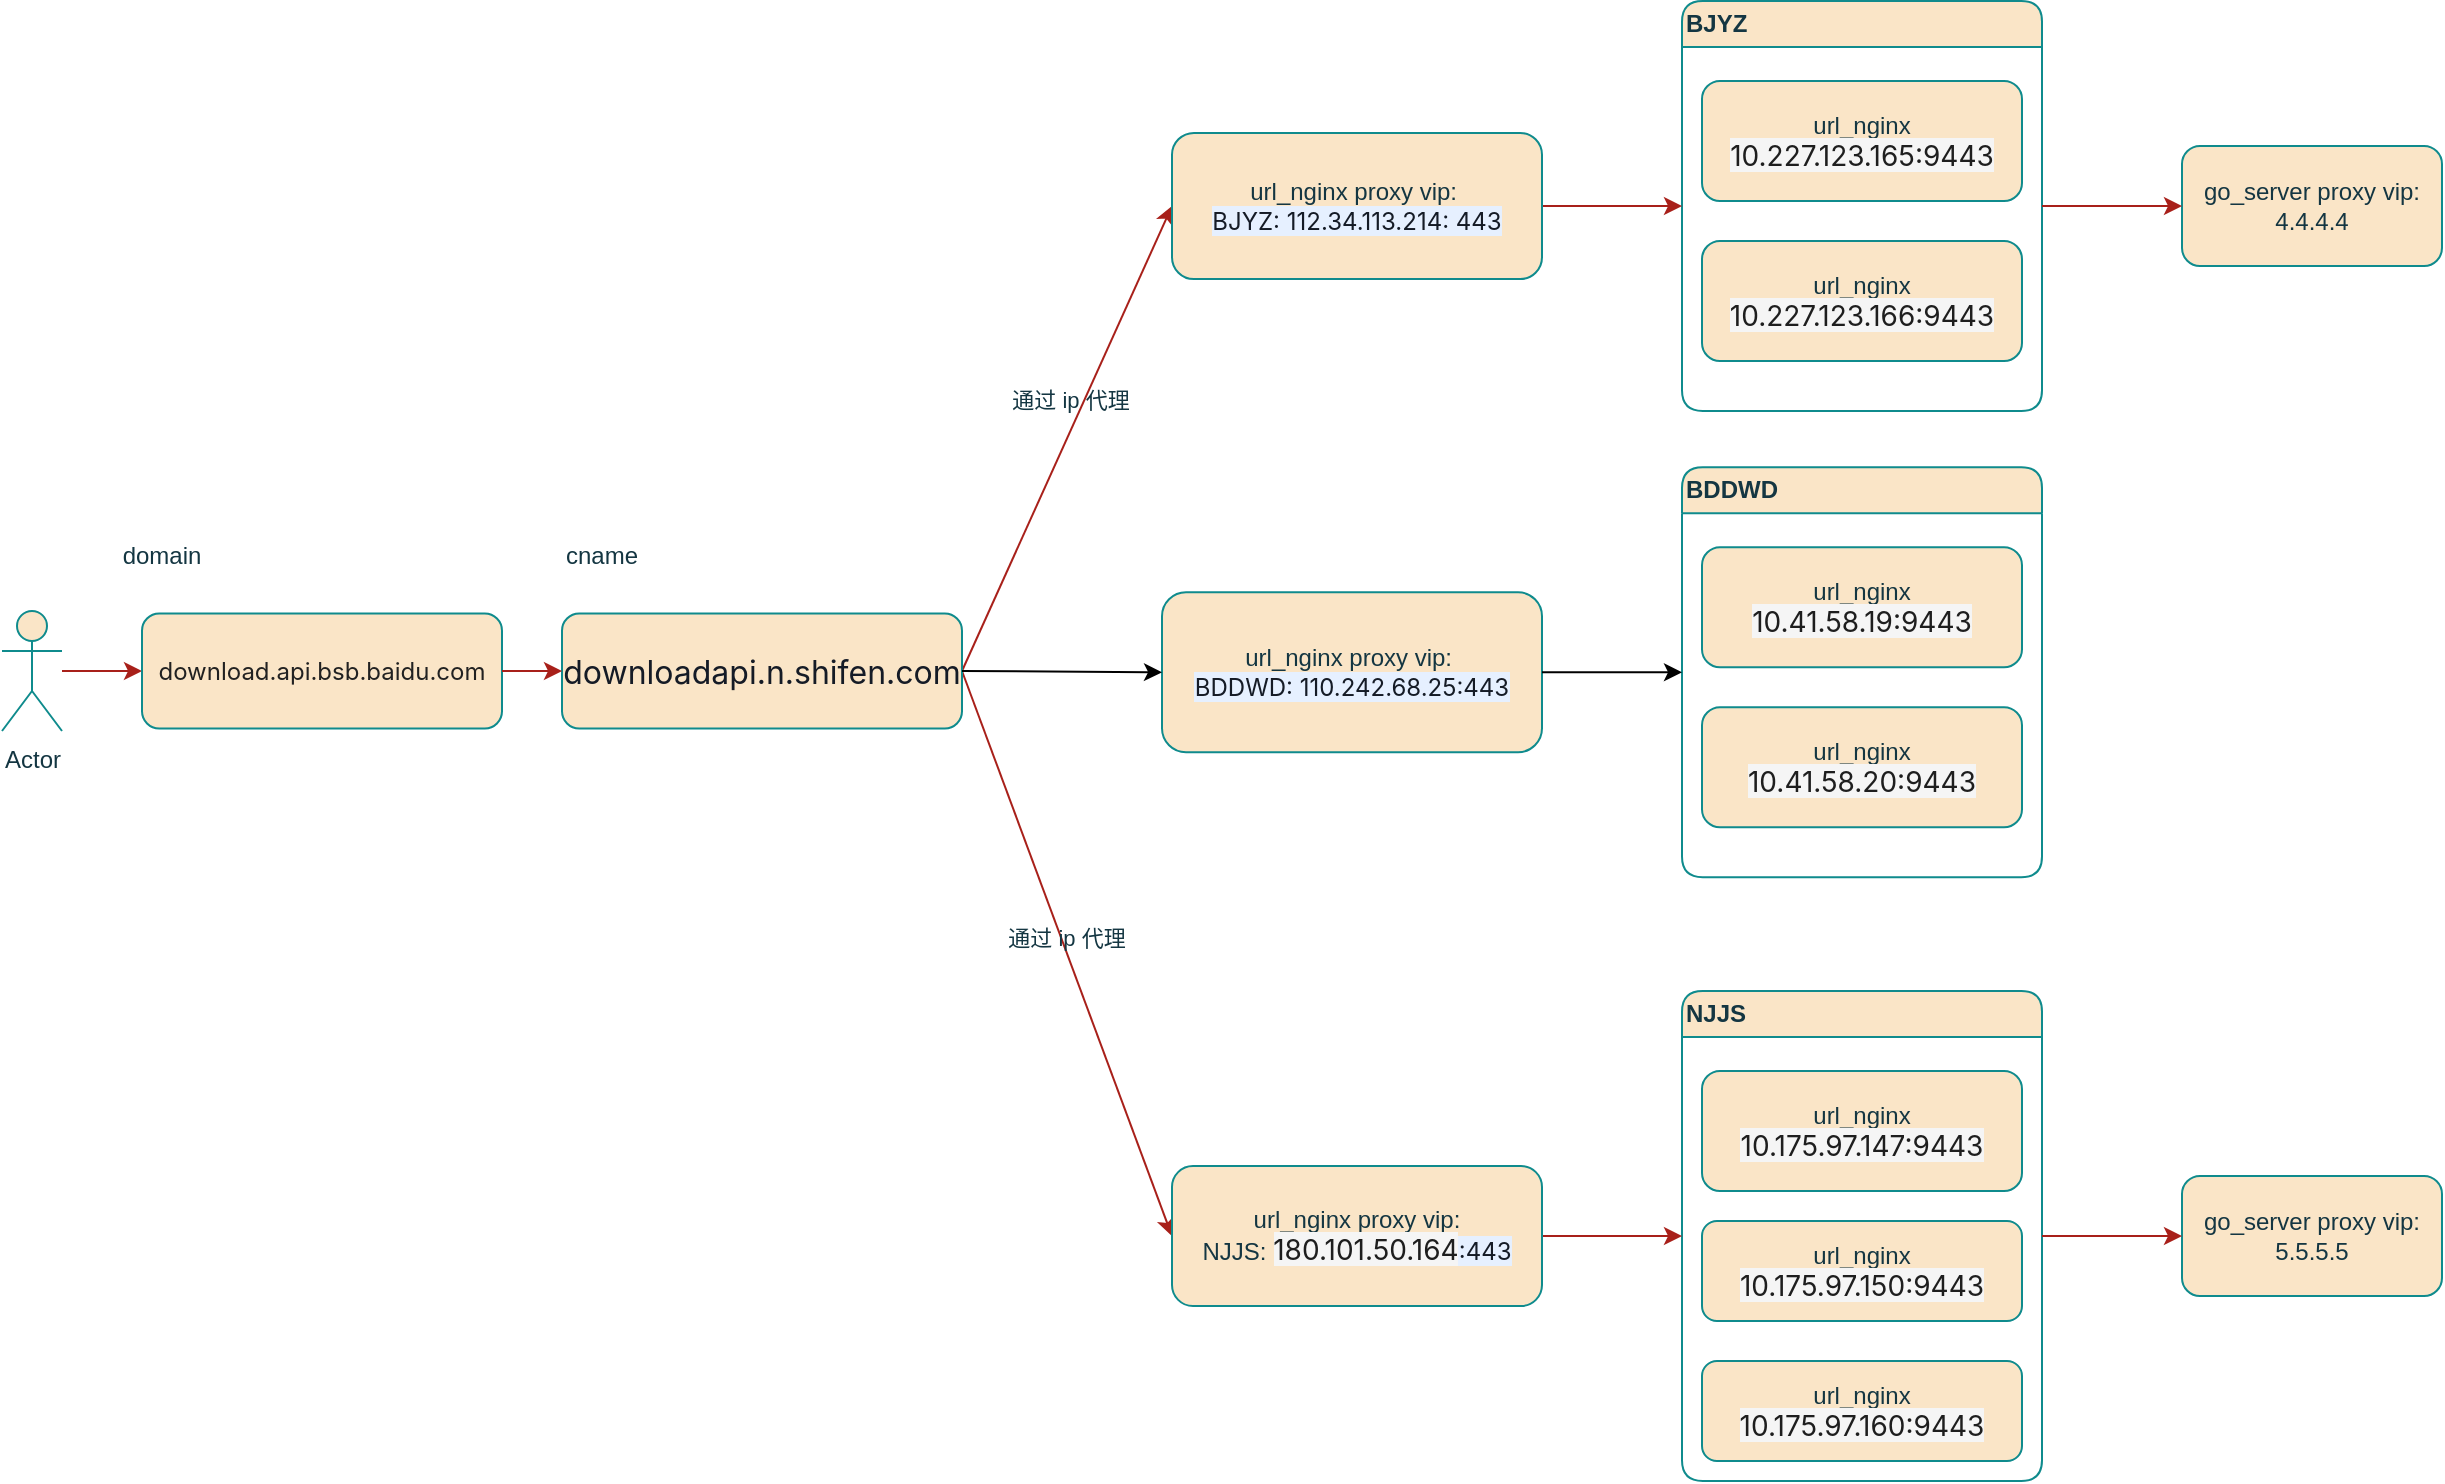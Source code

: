 <mxfile version="24.7.17">
  <diagram name="第 1 页" id="a8IFIMQ_GZ5A4tOtRfXz">
    <mxGraphModel dx="1194" dy="755" grid="1" gridSize="10" guides="1" tooltips="1" connect="1" arrows="1" fold="1" page="1" pageScale="1" pageWidth="3300" pageHeight="4681" math="0" shadow="0">
      <root>
        <mxCell id="0" />
        <mxCell id="1" parent="0" />
        <mxCell id="jn2VYIsVmCKofuJKfp-f-1" style="edgeStyle=orthogonalEdgeStyle;rounded=1;orthogonalLoop=1;jettySize=auto;html=1;entryX=0;entryY=0.5;entryDx=0;entryDy=0;labelBackgroundColor=none;strokeColor=#A8201A;fontColor=default;" edge="1" parent="1" source="jn2VYIsVmCKofuJKfp-f-2" target="jn2VYIsVmCKofuJKfp-f-3">
          <mxGeometry relative="1" as="geometry" />
        </mxCell>
        <mxCell id="jn2VYIsVmCKofuJKfp-f-2" value="Actor" style="shape=umlActor;verticalLabelPosition=bottom;verticalAlign=top;html=1;outlineConnect=0;rounded=1;labelBackgroundColor=none;fillColor=#FAE5C7;strokeColor=#0F8B8D;fontColor=#143642;" vertex="1" parent="1">
          <mxGeometry x="60" y="382.5" width="30" height="60" as="geometry" />
        </mxCell>
        <mxCell id="jn2VYIsVmCKofuJKfp-f-3" value="&lt;div style=&quot;text-align: left;&quot;&gt;&lt;span style=&quot;background-color: initial; white-space-collapse: preserve;&quot;&gt;&lt;font face=&quot;Inter, system-ui, -apple-system, system-ui, Segoe UI, Roboto, Oxygen, Ubuntu, Cantarell, Fira Sans, Droid Sans, Helvetica, Arial, sans-serif&quot; color=&quot;#212121&quot;&gt;download.api.bsb.baidu.com&lt;/font&gt;&lt;/span&gt;&lt;/div&gt;" style="rounded=1;whiteSpace=wrap;html=1;labelBackgroundColor=none;fillColor=#FAE5C7;strokeColor=#0F8B8D;fontColor=#143642;" vertex="1" parent="1">
          <mxGeometry x="130" y="383.75" width="180" height="57.5" as="geometry" />
        </mxCell>
        <mxCell id="jn2VYIsVmCKofuJKfp-f-4" value="NJJS" style="swimlane;whiteSpace=wrap;html=1;align=left;rounded=1;labelBackgroundColor=none;fillColor=#FAE5C7;strokeColor=#0F8B8D;fontColor=#143642;" vertex="1" parent="1">
          <mxGeometry x="900" y="572.5" width="180" height="245" as="geometry" />
        </mxCell>
        <mxCell id="jn2VYIsVmCKofuJKfp-f-5" value="url_nginx&lt;div&gt;&lt;span style=&quot;color: rgba(0, 0, 0, 0.88); font-family: -apple-system, &amp;quot;system-ui&amp;quot;, &amp;quot;Segoe UI&amp;quot;, Roboto, &amp;quot;Helvetica Neue&amp;quot;, Arial, &amp;quot;Noto Sans&amp;quot;, sans-serif, &amp;quot;Apple Color Emoji&amp;quot;, &amp;quot;Segoe UI Emoji&amp;quot;, &amp;quot;Segoe UI Symbol&amp;quot;, &amp;quot;Noto Color Emoji&amp;quot;; font-size: 14px; text-align: start; background-color: rgb(245, 245, 245);&quot;&gt;10.175.97.147:9443&lt;/span&gt;&lt;br&gt;&lt;/div&gt;" style="rounded=1;whiteSpace=wrap;html=1;labelBackgroundColor=none;fillColor=#FAE5C7;strokeColor=#0F8B8D;fontColor=#143642;" vertex="1" parent="jn2VYIsVmCKofuJKfp-f-4">
          <mxGeometry x="10" y="40" width="160" height="60" as="geometry" />
        </mxCell>
        <mxCell id="jn2VYIsVmCKofuJKfp-f-6" value="url_nginx&lt;div&gt;&lt;span style=&quot;color: rgba(0, 0, 0, 0.88); font-family: -apple-system, &amp;quot;system-ui&amp;quot;, &amp;quot;Segoe UI&amp;quot;, Roboto, &amp;quot;Helvetica Neue&amp;quot;, Arial, &amp;quot;Noto Sans&amp;quot;, sans-serif, &amp;quot;Apple Color Emoji&amp;quot;, &amp;quot;Segoe UI Emoji&amp;quot;, &amp;quot;Segoe UI Symbol&amp;quot;, &amp;quot;Noto Color Emoji&amp;quot;; font-size: 14px; text-align: start; background-color: rgb(245, 245, 245);&quot;&gt;10.175.97.150:9443&lt;/span&gt;&lt;br&gt;&lt;/div&gt;" style="rounded=1;whiteSpace=wrap;html=1;labelBackgroundColor=none;fillColor=#FAE5C7;strokeColor=#0F8B8D;fontColor=#143642;" vertex="1" parent="jn2VYIsVmCKofuJKfp-f-4">
          <mxGeometry x="10" y="115" width="160" height="50" as="geometry" />
        </mxCell>
        <mxCell id="jn2VYIsVmCKofuJKfp-f-7" value="url_nginx&lt;div&gt;&lt;span style=&quot;color: rgba(0, 0, 0, 0.88); font-family: -apple-system, &amp;quot;system-ui&amp;quot;, &amp;quot;Segoe UI&amp;quot;, Roboto, &amp;quot;Helvetica Neue&amp;quot;, Arial, &amp;quot;Noto Sans&amp;quot;, sans-serif, &amp;quot;Apple Color Emoji&amp;quot;, &amp;quot;Segoe UI Emoji&amp;quot;, &amp;quot;Segoe UI Symbol&amp;quot;, &amp;quot;Noto Color Emoji&amp;quot;; font-size: 14px; text-align: start; background-color: rgb(245, 245, 245);&quot;&gt;10.175.97.160:9443&lt;/span&gt;&lt;br&gt;&lt;/div&gt;" style="rounded=1;whiteSpace=wrap;html=1;labelBackgroundColor=none;fillColor=#FAE5C7;strokeColor=#0F8B8D;fontColor=#143642;" vertex="1" parent="jn2VYIsVmCKofuJKfp-f-4">
          <mxGeometry x="10" y="185" width="160" height="50" as="geometry" />
        </mxCell>
        <mxCell id="jn2VYIsVmCKofuJKfp-f-11" value="BJYZ" style="swimlane;whiteSpace=wrap;html=1;align=left;rounded=1;labelBackgroundColor=none;fillColor=#FAE5C7;strokeColor=#0F8B8D;fontColor=#143642;" vertex="1" parent="1">
          <mxGeometry x="900" y="77.5" width="180" height="205" as="geometry">
            <mxRectangle x="640" y="90" width="130" height="30" as="alternateBounds" />
          </mxGeometry>
        </mxCell>
        <mxCell id="jn2VYIsVmCKofuJKfp-f-12" value="url_nginx&lt;div&gt;&lt;span style=&quot;color: rgba(0, 0, 0, 0.88); font-family: -apple-system, &amp;quot;system-ui&amp;quot;, &amp;quot;Segoe UI&amp;quot;, Roboto, &amp;quot;Helvetica Neue&amp;quot;, Arial, &amp;quot;Noto Sans&amp;quot;, sans-serif, &amp;quot;Apple Color Emoji&amp;quot;, &amp;quot;Segoe UI Emoji&amp;quot;, &amp;quot;Segoe UI Symbol&amp;quot;, &amp;quot;Noto Color Emoji&amp;quot;; font-size: 14px; text-align: start; background-color: rgb(245, 245, 245);&quot;&gt;10.227.123.165:9443&lt;/span&gt;&lt;/div&gt;" style="rounded=1;whiteSpace=wrap;html=1;labelBackgroundColor=none;fillColor=#FAE5C7;strokeColor=#0F8B8D;fontColor=#143642;" vertex="1" parent="jn2VYIsVmCKofuJKfp-f-11">
          <mxGeometry x="10" y="40" width="160" height="60" as="geometry" />
        </mxCell>
        <mxCell id="jn2VYIsVmCKofuJKfp-f-13" value="url_nginx&lt;div&gt;&lt;span style=&quot;color: rgba(0, 0, 0, 0.88); font-family: -apple-system, &amp;quot;system-ui&amp;quot;, &amp;quot;Segoe UI&amp;quot;, Roboto, &amp;quot;Helvetica Neue&amp;quot;, Arial, &amp;quot;Noto Sans&amp;quot;, sans-serif, &amp;quot;Apple Color Emoji&amp;quot;, &amp;quot;Segoe UI Emoji&amp;quot;, &amp;quot;Segoe UI Symbol&amp;quot;, &amp;quot;Noto Color Emoji&amp;quot;; font-size: 14px; text-align: start; background-color: rgb(245, 245, 245);&quot;&gt;10.227.123.166:9443&lt;/span&gt;&lt;br&gt;&lt;/div&gt;" style="rounded=1;whiteSpace=wrap;html=1;labelBackgroundColor=none;fillColor=#FAE5C7;strokeColor=#0F8B8D;fontColor=#143642;" vertex="1" parent="jn2VYIsVmCKofuJKfp-f-11">
          <mxGeometry x="10" y="120" width="160" height="60" as="geometry" />
        </mxCell>
        <mxCell id="jn2VYIsVmCKofuJKfp-f-14" value="" style="endArrow=classic;html=1;rounded=1;exitX=1;exitY=0.5;exitDx=0;exitDy=0;entryX=0;entryY=0.5;entryDx=0;entryDy=0;labelBackgroundColor=none;strokeColor=#A8201A;fontColor=default;" edge="1" parent="1" source="jn2VYIsVmCKofuJKfp-f-47" target="jn2VYIsVmCKofuJKfp-f-25">
          <mxGeometry width="50" height="50" relative="1" as="geometry">
            <mxPoint x="510" y="560" as="sourcePoint" />
            <mxPoint x="800" y="340" as="targetPoint" />
          </mxGeometry>
        </mxCell>
        <mxCell id="jn2VYIsVmCKofuJKfp-f-15" value="通过 ip 代理" style="edgeLabel;html=1;align=center;verticalAlign=middle;resizable=0;points=[];rounded=1;labelBackgroundColor=none;fontColor=#143642;" vertex="1" connectable="0" parent="jn2VYIsVmCKofuJKfp-f-14">
          <mxGeometry x="-0.06" y="1" relative="1" as="geometry">
            <mxPoint x="5" y="-26" as="offset" />
          </mxGeometry>
        </mxCell>
        <mxCell id="jn2VYIsVmCKofuJKfp-f-16" value="" style="endArrow=classic;html=1;rounded=1;entryX=0;entryY=0.5;entryDx=0;entryDy=0;exitX=1;exitY=0.5;exitDx=0;exitDy=0;labelBackgroundColor=none;strokeColor=#A8201A;fontColor=default;" edge="1" parent="1" source="jn2VYIsVmCKofuJKfp-f-47" target="jn2VYIsVmCKofuJKfp-f-27">
          <mxGeometry width="50" height="50" relative="1" as="geometry">
            <mxPoint x="480" y="410" as="sourcePoint" />
            <mxPoint x="890" y="400" as="targetPoint" />
          </mxGeometry>
        </mxCell>
        <mxCell id="jn2VYIsVmCKofuJKfp-f-17" value="通过 ip 代理" style="edgeLabel;html=1;align=center;verticalAlign=middle;resizable=0;points=[];rounded=1;labelBackgroundColor=none;fontColor=#143642;" vertex="1" connectable="0" parent="jn2VYIsVmCKofuJKfp-f-16">
          <mxGeometry x="-0.05" y="2" relative="1" as="geometry">
            <mxPoint as="offset" />
          </mxGeometry>
        </mxCell>
        <mxCell id="jn2VYIsVmCKofuJKfp-f-24" style="edgeStyle=orthogonalEdgeStyle;rounded=1;orthogonalLoop=1;jettySize=auto;html=1;exitX=1;exitY=0.5;exitDx=0;exitDy=0;entryX=0;entryY=0.5;entryDx=0;entryDy=0;labelBackgroundColor=none;strokeColor=#A8201A;fontColor=default;" edge="1" parent="1" source="jn2VYIsVmCKofuJKfp-f-25" target="jn2VYIsVmCKofuJKfp-f-11">
          <mxGeometry relative="1" as="geometry" />
        </mxCell>
        <mxCell id="jn2VYIsVmCKofuJKfp-f-25" value="url_nginx proxy vip:&amp;nbsp;&lt;div&gt;&lt;span style=&quot;color: rgb(21, 27, 38); font-family: -apple-system, &amp;quot;system-ui&amp;quot;, &amp;quot;Segoe UI&amp;quot;, &amp;quot;Helvetica Neue&amp;quot;, Arial, &amp;quot;PingFang SC&amp;quot;, &amp;quot;Hiragino Sans GB&amp;quot;, &amp;quot;Microsoft YaHei&amp;quot;, 微软雅黑, &amp;quot;sans-serif&amp;quot;, &amp;quot;Apple Color Emoji&amp;quot;, &amp;quot;Segoe UI Emoji&amp;quot;, &amp;quot;Segoe UI Symbol&amp;quot;, &amp;quot;Noto Color Emoji&amp;quot;; text-align: left; background-color: rgb(230, 240, 255);&quot;&gt;BJYZ:&amp;nbsp;&lt;/span&gt;&lt;span style=&quot;background-color: rgb(230, 240, 255); color: rgb(21, 27, 38); font-family: -apple-system, &amp;quot;system-ui&amp;quot;, &amp;quot;Segoe UI&amp;quot;, &amp;quot;Helvetica Neue&amp;quot;, Arial, &amp;quot;PingFang SC&amp;quot;, &amp;quot;Hiragino Sans GB&amp;quot;, &amp;quot;Microsoft YaHei&amp;quot;, 微软雅黑, &amp;quot;sans-serif&amp;quot;, &amp;quot;Apple Color Emoji&amp;quot;, &amp;quot;Segoe UI Emoji&amp;quot;, &amp;quot;Segoe UI Symbol&amp;quot;, &amp;quot;Noto Color Emoji&amp;quot;; text-align: left;&quot;&gt;112.34.113.214: 443&lt;/span&gt;&lt;/div&gt;" style="rounded=1;whiteSpace=wrap;html=1;labelBackgroundColor=none;fillColor=#FAE5C7;strokeColor=#0F8B8D;fontColor=#143642;" vertex="1" parent="1">
          <mxGeometry x="645" y="143.44" width="185" height="73.12" as="geometry" />
        </mxCell>
        <mxCell id="jn2VYIsVmCKofuJKfp-f-26" style="edgeStyle=orthogonalEdgeStyle;rounded=1;orthogonalLoop=1;jettySize=auto;html=1;exitX=1;exitY=0.5;exitDx=0;exitDy=0;entryX=0;entryY=0.5;entryDx=0;entryDy=0;labelBackgroundColor=none;strokeColor=#A8201A;fontColor=default;" edge="1" parent="1" source="jn2VYIsVmCKofuJKfp-f-27" target="jn2VYIsVmCKofuJKfp-f-4">
          <mxGeometry relative="1" as="geometry" />
        </mxCell>
        <mxCell id="jn2VYIsVmCKofuJKfp-f-27" value="url_nginx proxy vip: NJJS:&amp;nbsp;&lt;span style=&quot;color: rgba(0, 0, 0, 0.88); font-family: -apple-system, &amp;quot;system-ui&amp;quot;, &amp;quot;Segoe UI&amp;quot;, Roboto, &amp;quot;Helvetica Neue&amp;quot;, Arial, &amp;quot;Noto Sans&amp;quot;, sans-serif, &amp;quot;Apple Color Emoji&amp;quot;, &amp;quot;Segoe UI Emoji&amp;quot;, &amp;quot;Segoe UI Symbol&amp;quot;, &amp;quot;Noto Color Emoji&amp;quot;; font-size: 14px; text-align: start; background-color: rgb(245, 245, 245);&quot;&gt;180.101.50.164&lt;/span&gt;&lt;span style=&quot;color: rgb(21, 27, 38); font-family: -apple-system, &amp;quot;system-ui&amp;quot;, &amp;quot;Segoe UI&amp;quot;, &amp;quot;Helvetica Neue&amp;quot;, Arial, &amp;quot;PingFang SC&amp;quot;, &amp;quot;Hiragino Sans GB&amp;quot;, &amp;quot;Microsoft YaHei&amp;quot;, 微软雅黑, &amp;quot;sans-serif&amp;quot;, &amp;quot;Apple Color Emoji&amp;quot;, &amp;quot;Segoe UI Emoji&amp;quot;, &amp;quot;Segoe UI Symbol&amp;quot;, &amp;quot;Noto Color Emoji&amp;quot;; text-align: left; background-color: rgb(230, 240, 255);&quot;&gt;:443&lt;/span&gt;" style="rounded=1;whiteSpace=wrap;html=1;labelBackgroundColor=none;fillColor=#FAE5C7;strokeColor=#0F8B8D;fontColor=#143642;" vertex="1" parent="1">
          <mxGeometry x="645" y="660" width="185" height="70" as="geometry" />
        </mxCell>
        <mxCell id="jn2VYIsVmCKofuJKfp-f-30" value="go_server proxy vip: 4.4.4.4" style="rounded=1;whiteSpace=wrap;html=1;labelBackgroundColor=none;fillColor=#FAE5C7;strokeColor=#0F8B8D;fontColor=#143642;" vertex="1" parent="1">
          <mxGeometry x="1150" y="150" width="130" height="60" as="geometry" />
        </mxCell>
        <mxCell id="jn2VYIsVmCKofuJKfp-f-31" value="go_server proxy vip: 5.5.5.5" style="rounded=1;whiteSpace=wrap;html=1;labelBackgroundColor=none;fillColor=#FAE5C7;strokeColor=#0F8B8D;fontColor=#143642;" vertex="1" parent="1">
          <mxGeometry x="1150" y="665" width="130" height="60" as="geometry" />
        </mxCell>
        <mxCell id="jn2VYIsVmCKofuJKfp-f-33" value="" style="endArrow=classic;html=1;rounded=0;strokeColor=#A8201A;fontColor=#143642;fillColor=#FAE5C7;exitX=1;exitY=0.5;exitDx=0;exitDy=0;entryX=0;entryY=0.5;entryDx=0;entryDy=0;" edge="1" parent="1" source="jn2VYIsVmCKofuJKfp-f-11" target="jn2VYIsVmCKofuJKfp-f-30">
          <mxGeometry width="50" height="50" relative="1" as="geometry">
            <mxPoint x="1230" y="80" as="sourcePoint" />
            <mxPoint x="1280" y="30" as="targetPoint" />
          </mxGeometry>
        </mxCell>
        <mxCell id="jn2VYIsVmCKofuJKfp-f-34" value="" style="endArrow=classic;html=1;rounded=0;strokeColor=#A8201A;fontColor=#143642;fillColor=#FAE5C7;exitX=1;exitY=0.5;exitDx=0;exitDy=0;entryX=0;entryY=0.5;entryDx=0;entryDy=0;" edge="1" parent="1" source="jn2VYIsVmCKofuJKfp-f-4" target="jn2VYIsVmCKofuJKfp-f-31">
          <mxGeometry width="50" height="50" relative="1" as="geometry">
            <mxPoint x="1090" y="190" as="sourcePoint" />
            <mxPoint x="1200" y="190" as="targetPoint" />
          </mxGeometry>
        </mxCell>
        <mxCell id="jn2VYIsVmCKofuJKfp-f-47" value="&lt;font face=&quot;-apple-system, system-ui, Segoe UI, Helvetica Neue, Arial, PingFang SC, Hiragino Sans GB, Microsoft YaHei, 微软雅黑, sans-serif, Apple Color Emoji, Segoe UI Emoji, Segoe UI Symbol, Noto Color Emoji&quot; color=&quot;#151b26&quot;&gt;&lt;span style=&quot;font-size: 16px;&quot;&gt;downloadapi.n.shifen.com&lt;/span&gt;&lt;/font&gt;" style="rounded=1;whiteSpace=wrap;html=1;labelBackgroundColor=none;fillColor=#FAE5C7;strokeColor=#0F8B8D;fontColor=#143642;" vertex="1" parent="1">
          <mxGeometry x="340" y="383.75" width="200" height="57.5" as="geometry" />
        </mxCell>
        <mxCell id="jn2VYIsVmCKofuJKfp-f-48" value="" style="endArrow=classic;html=1;rounded=0;strokeColor=#A8201A;fontColor=#143642;fillColor=#FAE5C7;exitX=1;exitY=0.5;exitDx=0;exitDy=0;entryX=0;entryY=0.5;entryDx=0;entryDy=0;" edge="1" parent="1" source="jn2VYIsVmCKofuJKfp-f-3" target="jn2VYIsVmCKofuJKfp-f-47">
          <mxGeometry width="50" height="50" relative="1" as="geometry">
            <mxPoint x="560" y="400" as="sourcePoint" />
            <mxPoint x="610" y="350" as="targetPoint" />
          </mxGeometry>
        </mxCell>
        <mxCell id="jn2VYIsVmCKofuJKfp-f-49" value="domain" style="text;html=1;align=center;verticalAlign=middle;whiteSpace=wrap;rounded=0;fontColor=#143642;" vertex="1" parent="1">
          <mxGeometry x="110" y="340" width="60" height="30" as="geometry" />
        </mxCell>
        <mxCell id="jn2VYIsVmCKofuJKfp-f-50" value="cname" style="text;html=1;align=center;verticalAlign=middle;whiteSpace=wrap;rounded=0;fontColor=#143642;" vertex="1" parent="1">
          <mxGeometry x="330" y="340" width="60" height="30" as="geometry" />
        </mxCell>
        <mxCell id="jn2VYIsVmCKofuJKfp-f-53" value="BDDWD" style="swimlane;whiteSpace=wrap;html=1;align=left;rounded=1;labelBackgroundColor=none;fillColor=#FAE5C7;strokeColor=#0F8B8D;fontColor=#143642;" vertex="1" parent="1">
          <mxGeometry x="900" y="310.62" width="180" height="205" as="geometry">
            <mxRectangle x="640" y="90" width="130" height="30" as="alternateBounds" />
          </mxGeometry>
        </mxCell>
        <mxCell id="jn2VYIsVmCKofuJKfp-f-54" value="url_nginx&lt;br&gt;&lt;div&gt;&lt;span style=&quot;background-color: rgb(245, 245, 245); color: rgba(0, 0, 0, 0.88); font-family: -apple-system, &amp;quot;system-ui&amp;quot;, &amp;quot;Segoe UI&amp;quot;, Roboto, &amp;quot;Helvetica Neue&amp;quot;, Arial, &amp;quot;Noto Sans&amp;quot;, sans-serif, &amp;quot;Apple Color Emoji&amp;quot;, &amp;quot;Segoe UI Emoji&amp;quot;, &amp;quot;Segoe UI Symbol&amp;quot;, &amp;quot;Noto Color Emoji&amp;quot;; font-size: 14px; text-align: start;&quot;&gt;10.41.58.19&lt;/span&gt;&lt;span style=&quot;color: rgba(0, 0, 0, 0.88); font-family: -apple-system, &amp;quot;system-ui&amp;quot;, &amp;quot;Segoe UI&amp;quot;, Roboto, &amp;quot;Helvetica Neue&amp;quot;, Arial, &amp;quot;Noto Sans&amp;quot;, sans-serif, &amp;quot;Apple Color Emoji&amp;quot;, &amp;quot;Segoe UI Emoji&amp;quot;, &amp;quot;Segoe UI Symbol&amp;quot;, &amp;quot;Noto Color Emoji&amp;quot;; font-size: 14px; text-align: start; background-color: rgb(245, 245, 245);&quot;&gt;:9443&lt;/span&gt;&lt;/div&gt;" style="rounded=1;whiteSpace=wrap;html=1;labelBackgroundColor=none;fillColor=#FAE5C7;strokeColor=#0F8B8D;fontColor=#143642;" vertex="1" parent="jn2VYIsVmCKofuJKfp-f-53">
          <mxGeometry x="10" y="40" width="160" height="60" as="geometry" />
        </mxCell>
        <mxCell id="jn2VYIsVmCKofuJKfp-f-55" value="url_nginx&lt;br&gt;&lt;div&gt;&lt;span style=&quot;background-color: rgb(245, 245, 245); color: rgba(0, 0, 0, 0.88); font-family: -apple-system, &amp;quot;system-ui&amp;quot;, &amp;quot;Segoe UI&amp;quot;, Roboto, &amp;quot;Helvetica Neue&amp;quot;, Arial, &amp;quot;Noto Sans&amp;quot;, sans-serif, &amp;quot;Apple Color Emoji&amp;quot;, &amp;quot;Segoe UI Emoji&amp;quot;, &amp;quot;Segoe UI Symbol&amp;quot;, &amp;quot;Noto Color Emoji&amp;quot;; font-size: 14px; text-align: start;&quot;&gt;10.41.58.20&lt;/span&gt;&lt;span style=&quot;color: rgba(0, 0, 0, 0.88); font-family: -apple-system, &amp;quot;system-ui&amp;quot;, &amp;quot;Segoe UI&amp;quot;, Roboto, &amp;quot;Helvetica Neue&amp;quot;, Arial, &amp;quot;Noto Sans&amp;quot;, sans-serif, &amp;quot;Apple Color Emoji&amp;quot;, &amp;quot;Segoe UI Emoji&amp;quot;, &amp;quot;Segoe UI Symbol&amp;quot;, &amp;quot;Noto Color Emoji&amp;quot;; font-size: 14px; text-align: start; background-color: rgb(245, 245, 245);&quot;&gt;:9443&lt;/span&gt;&lt;br&gt;&lt;/div&gt;" style="rounded=1;whiteSpace=wrap;html=1;labelBackgroundColor=none;fillColor=#FAE5C7;strokeColor=#0F8B8D;fontColor=#143642;" vertex="1" parent="jn2VYIsVmCKofuJKfp-f-53">
          <mxGeometry x="10" y="120" width="160" height="60" as="geometry" />
        </mxCell>
        <mxCell id="jn2VYIsVmCKofuJKfp-f-56" value="url_nginx proxy vip:&amp;nbsp;&lt;div style=&quot;text-align: left;&quot;&gt;&lt;font face=&quot;-apple-system, system-ui, Segoe UI, Helvetica Neue, Arial, PingFang SC, Hiragino Sans GB, Microsoft YaHei, 微软雅黑, sans-serif, Apple Color Emoji, Segoe UI Emoji, Segoe UI Symbol, Noto Color Emoji&quot; color=&quot;#151b26&quot;&gt;&lt;span style=&quot;background-color: rgb(230, 240, 255);&quot;&gt;BDDWD:&amp;nbsp;&lt;/span&gt;&lt;/font&gt;&lt;span style=&quot;background-color: rgb(230, 240, 255); color: rgb(21, 27, 38); font-family: -apple-system, &amp;quot;system-ui&amp;quot;, &amp;quot;Segoe UI&amp;quot;, &amp;quot;Helvetica Neue&amp;quot;, Arial, &amp;quot;PingFang SC&amp;quot;, &amp;quot;Hiragino Sans GB&amp;quot;, &amp;quot;Microsoft YaHei&amp;quot;, 微软雅黑, &amp;quot;sans-serif&amp;quot;, &amp;quot;Apple Color Emoji&amp;quot;, &amp;quot;Segoe UI Emoji&amp;quot;, &amp;quot;Segoe UI Symbol&amp;quot;, &amp;quot;Noto Color Emoji&amp;quot;;&quot;&gt;110.242.68.25:443&lt;/span&gt;&lt;/div&gt;" style="rounded=1;whiteSpace=wrap;html=1;labelBackgroundColor=none;fillColor=#FAE5C7;strokeColor=#0F8B8D;fontColor=#143642;" vertex="1" parent="1">
          <mxGeometry x="640" y="373.12" width="190" height="80" as="geometry" />
        </mxCell>
        <mxCell id="jn2VYIsVmCKofuJKfp-f-57" value="" style="endArrow=classic;html=1;rounded=0;exitX=1;exitY=0.5;exitDx=0;exitDy=0;entryX=0;entryY=0.5;entryDx=0;entryDy=0;" edge="1" parent="1" source="jn2VYIsVmCKofuJKfp-f-47" target="jn2VYIsVmCKofuJKfp-f-56">
          <mxGeometry width="50" height="50" relative="1" as="geometry">
            <mxPoint x="680" y="560" as="sourcePoint" />
            <mxPoint x="730" y="510" as="targetPoint" />
          </mxGeometry>
        </mxCell>
        <mxCell id="jn2VYIsVmCKofuJKfp-f-58" value="" style="endArrow=classic;html=1;rounded=0;exitX=1;exitY=0.5;exitDx=0;exitDy=0;entryX=0;entryY=0.5;entryDx=0;entryDy=0;" edge="1" parent="1" source="jn2VYIsVmCKofuJKfp-f-56" target="jn2VYIsVmCKofuJKfp-f-53">
          <mxGeometry width="50" height="50" relative="1" as="geometry">
            <mxPoint x="820" y="530" as="sourcePoint" />
            <mxPoint x="920" y="544" as="targetPoint" />
          </mxGeometry>
        </mxCell>
      </root>
    </mxGraphModel>
  </diagram>
</mxfile>
